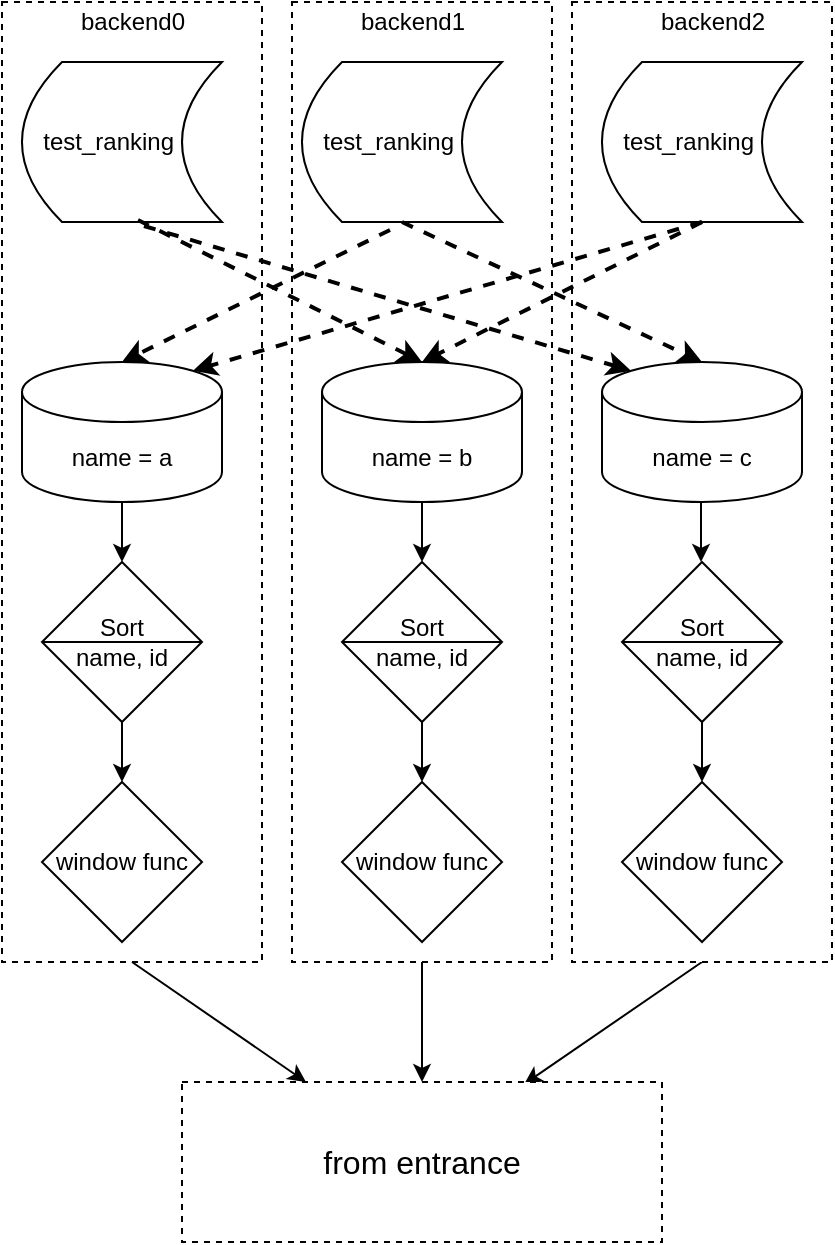 <mxfile version="15.3.0" type="github">
  <diagram id="C5RBs43oDa-KdzZeNtuy" name="Page-1">
    <mxGraphModel dx="2066" dy="1097" grid="1" gridSize="10" guides="1" tooltips="1" connect="1" arrows="1" fold="1" page="1" pageScale="1" pageWidth="827" pageHeight="1169" math="0" shadow="0">
      <root>
        <mxCell id="WIyWlLk6GJQsqaUBKTNV-0" />
        <mxCell id="WIyWlLk6GJQsqaUBKTNV-1" parent="WIyWlLk6GJQsqaUBKTNV-0" />
        <mxCell id="_P4ZbYmgP_hX-oHSwhvf-42" style="edgeStyle=none;rounded=0;orthogonalLoop=1;jettySize=auto;html=1;exitX=0.5;exitY=1;exitDx=0;exitDy=0;entryX=0.713;entryY=0.013;entryDx=0;entryDy=0;entryPerimeter=0;startArrow=none;startFill=0;endArrow=classic;endFill=1;" edge="1" parent="WIyWlLk6GJQsqaUBKTNV-1" source="_P4ZbYmgP_hX-oHSwhvf-14" target="_P4ZbYmgP_hX-oHSwhvf-35">
          <mxGeometry relative="1" as="geometry" />
        </mxCell>
        <mxCell id="_P4ZbYmgP_hX-oHSwhvf-14" value="" style="rounded=0;whiteSpace=wrap;html=1;dashed=1;" vertex="1" parent="WIyWlLk6GJQsqaUBKTNV-1">
          <mxGeometry x="455" y="150" width="130" height="480" as="geometry" />
        </mxCell>
        <mxCell id="_P4ZbYmgP_hX-oHSwhvf-39" style="edgeStyle=none;rounded=0;orthogonalLoop=1;jettySize=auto;html=1;exitX=0.5;exitY=1;exitDx=0;exitDy=0;entryX=0.5;entryY=0;entryDx=0;entryDy=0;startArrow=none;startFill=0;endArrow=classic;endFill=1;" edge="1" parent="WIyWlLk6GJQsqaUBKTNV-1" source="_P4ZbYmgP_hX-oHSwhvf-13" target="_P4ZbYmgP_hX-oHSwhvf-35">
          <mxGeometry relative="1" as="geometry" />
        </mxCell>
        <mxCell id="_P4ZbYmgP_hX-oHSwhvf-13" value="" style="rounded=0;whiteSpace=wrap;html=1;strokeColor=default;dashed=1;" vertex="1" parent="WIyWlLk6GJQsqaUBKTNV-1">
          <mxGeometry x="315" y="150" width="130" height="480" as="geometry" />
        </mxCell>
        <mxCell id="_P4ZbYmgP_hX-oHSwhvf-37" style="edgeStyle=none;rounded=0;orthogonalLoop=1;jettySize=auto;html=1;exitX=0.5;exitY=1;exitDx=0;exitDy=0;startArrow=none;startFill=0;endArrow=classic;endFill=1;" edge="1" parent="WIyWlLk6GJQsqaUBKTNV-1" source="_P4ZbYmgP_hX-oHSwhvf-12" target="_P4ZbYmgP_hX-oHSwhvf-35">
          <mxGeometry relative="1" as="geometry" />
        </mxCell>
        <mxCell id="_P4ZbYmgP_hX-oHSwhvf-12" value="" style="rounded=0;whiteSpace=wrap;html=1;dashed=1;" vertex="1" parent="WIyWlLk6GJQsqaUBKTNV-1">
          <mxGeometry x="170" y="150" width="130" height="480" as="geometry" />
        </mxCell>
        <mxCell id="_P4ZbYmgP_hX-oHSwhvf-0" value="test_ranking&amp;nbsp; &amp;nbsp;&amp;nbsp;" style="shape=dataStorage;whiteSpace=wrap;html=1;fixedSize=1;" vertex="1" parent="WIyWlLk6GJQsqaUBKTNV-1">
          <mxGeometry x="180" y="180" width="100" height="80" as="geometry" />
        </mxCell>
        <mxCell id="_P4ZbYmgP_hX-oHSwhvf-1" value="&lt;span&gt;test_ranking&amp;nbsp; &amp;nbsp;&amp;nbsp;&lt;/span&gt;" style="shape=dataStorage;whiteSpace=wrap;html=1;fixedSize=1;" vertex="1" parent="WIyWlLk6GJQsqaUBKTNV-1">
          <mxGeometry x="320" y="180" width="100" height="80" as="geometry" />
        </mxCell>
        <mxCell id="_P4ZbYmgP_hX-oHSwhvf-2" value="&lt;span&gt;test_ranking&amp;nbsp; &amp;nbsp;&amp;nbsp;&lt;/span&gt;" style="shape=dataStorage;whiteSpace=wrap;html=1;fixedSize=1;" vertex="1" parent="WIyWlLk6GJQsqaUBKTNV-1">
          <mxGeometry x="470" y="180" width="100" height="80" as="geometry" />
        </mxCell>
        <mxCell id="_P4ZbYmgP_hX-oHSwhvf-21" style="edgeStyle=none;rounded=0;orthogonalLoop=1;jettySize=auto;html=1;exitX=0.5;exitY=1;exitDx=0;exitDy=0;exitPerimeter=0;startArrow=none;startFill=0;endArrow=classic;endFill=1;" edge="1" parent="WIyWlLk6GJQsqaUBKTNV-1" source="_P4ZbYmgP_hX-oHSwhvf-3" target="_P4ZbYmgP_hX-oHSwhvf-15">
          <mxGeometry relative="1" as="geometry" />
        </mxCell>
        <mxCell id="_P4ZbYmgP_hX-oHSwhvf-3" value="name = a" style="shape=cylinder3;whiteSpace=wrap;html=1;boundedLbl=1;backgroundOutline=1;size=15;" vertex="1" parent="WIyWlLk6GJQsqaUBKTNV-1">
          <mxGeometry x="180" y="330" width="100" height="70" as="geometry" />
        </mxCell>
        <mxCell id="_P4ZbYmgP_hX-oHSwhvf-4" value="name = b" style="shape=cylinder3;whiteSpace=wrap;html=1;boundedLbl=1;backgroundOutline=1;size=15;" vertex="1" parent="WIyWlLk6GJQsqaUBKTNV-1">
          <mxGeometry x="330" y="330" width="100" height="70" as="geometry" />
        </mxCell>
        <mxCell id="_P4ZbYmgP_hX-oHSwhvf-5" value="name = c" style="shape=cylinder3;whiteSpace=wrap;html=1;boundedLbl=1;backgroundOutline=1;size=15;" vertex="1" parent="WIyWlLk6GJQsqaUBKTNV-1">
          <mxGeometry x="470" y="330" width="100" height="70" as="geometry" />
        </mxCell>
        <mxCell id="_P4ZbYmgP_hX-oHSwhvf-6" value="" style="endArrow=classic;html=1;strokeWidth=2;exitX=0.44;exitY=1.05;exitDx=0;exitDy=0;exitPerimeter=0;dashed=1;startArrow=none;startFill=0;endFill=1;entryX=0.5;entryY=0;entryDx=0;entryDy=0;entryPerimeter=0;" edge="1" parent="WIyWlLk6GJQsqaUBKTNV-1" source="_P4ZbYmgP_hX-oHSwhvf-1" target="_P4ZbYmgP_hX-oHSwhvf-3">
          <mxGeometry width="50" height="50" relative="1" as="geometry">
            <mxPoint x="390" y="580" as="sourcePoint" />
            <mxPoint x="260" y="330" as="targetPoint" />
          </mxGeometry>
        </mxCell>
        <mxCell id="_P4ZbYmgP_hX-oHSwhvf-7" value="" style="endArrow=classic;html=1;strokeWidth=2;exitX=0.5;exitY=1;exitDx=0;exitDy=0;dashed=1;startArrow=none;startFill=0;endFill=1;entryX=0.855;entryY=0;entryDx=0;entryDy=4.35;entryPerimeter=0;" edge="1" parent="WIyWlLk6GJQsqaUBKTNV-1" source="_P4ZbYmgP_hX-oHSwhvf-2" target="_P4ZbYmgP_hX-oHSwhvf-3">
          <mxGeometry width="50" height="50" relative="1" as="geometry">
            <mxPoint x="374" y="264" as="sourcePoint" />
            <mxPoint x="273.168" y="340" as="targetPoint" />
          </mxGeometry>
        </mxCell>
        <mxCell id="_P4ZbYmgP_hX-oHSwhvf-8" value="" style="endArrow=classic;html=1;strokeWidth=2;exitX=0.5;exitY=1;exitDx=0;exitDy=0;dashed=1;startArrow=none;startFill=0;endFill=1;" edge="1" parent="WIyWlLk6GJQsqaUBKTNV-1" source="_P4ZbYmgP_hX-oHSwhvf-1">
          <mxGeometry width="50" height="50" relative="1" as="geometry">
            <mxPoint x="384" y="274" as="sourcePoint" />
            <mxPoint x="520" y="330" as="targetPoint" />
          </mxGeometry>
        </mxCell>
        <mxCell id="_P4ZbYmgP_hX-oHSwhvf-9" value="" style="endArrow=classic;html=1;strokeWidth=2;dashed=1;startArrow=none;startFill=0;endFill=1;entryX=0.5;entryY=0;entryDx=0;entryDy=0;entryPerimeter=0;" edge="1" parent="WIyWlLk6GJQsqaUBKTNV-1" target="_P4ZbYmgP_hX-oHSwhvf-4">
          <mxGeometry width="50" height="50" relative="1" as="geometry">
            <mxPoint x="520" y="260" as="sourcePoint" />
            <mxPoint x="293.168" y="360" as="targetPoint" />
          </mxGeometry>
        </mxCell>
        <mxCell id="_P4ZbYmgP_hX-oHSwhvf-10" value="" style="endArrow=classic;html=1;strokeWidth=2;exitX=0.61;exitY=1.025;exitDx=0;exitDy=0;exitPerimeter=0;dashed=1;startArrow=none;startFill=0;endFill=1;entryX=0.145;entryY=0;entryDx=0;entryDy=4.35;entryPerimeter=0;" edge="1" parent="WIyWlLk6GJQsqaUBKTNV-1" source="_P4ZbYmgP_hX-oHSwhvf-0" target="_P4ZbYmgP_hX-oHSwhvf-5">
          <mxGeometry width="50" height="50" relative="1" as="geometry">
            <mxPoint x="404" y="294" as="sourcePoint" />
            <mxPoint x="303.168" y="370" as="targetPoint" />
          </mxGeometry>
        </mxCell>
        <mxCell id="_P4ZbYmgP_hX-oHSwhvf-11" value="" style="endArrow=classic;html=1;strokeWidth=2;dashed=1;startArrow=none;startFill=0;endFill=1;exitX=0.58;exitY=0.988;exitDx=0;exitDy=0;exitPerimeter=0;" edge="1" parent="WIyWlLk6GJQsqaUBKTNV-1" source="_P4ZbYmgP_hX-oHSwhvf-0">
          <mxGeometry width="50" height="50" relative="1" as="geometry">
            <mxPoint x="240" y="250" as="sourcePoint" />
            <mxPoint x="380" y="330" as="targetPoint" />
          </mxGeometry>
        </mxCell>
        <mxCell id="_P4ZbYmgP_hX-oHSwhvf-15" value="Sort&lt;br&gt;name, id" style="shape=sortShape;perimeter=rhombusPerimeter;whiteSpace=wrap;html=1;" vertex="1" parent="WIyWlLk6GJQsqaUBKTNV-1">
          <mxGeometry x="190" y="430" width="80" height="80" as="geometry" />
        </mxCell>
        <mxCell id="_P4ZbYmgP_hX-oHSwhvf-18" value="Sort&lt;br&gt;name, id" style="shape=sortShape;perimeter=rhombusPerimeter;whiteSpace=wrap;html=1;" vertex="1" parent="WIyWlLk6GJQsqaUBKTNV-1">
          <mxGeometry x="340" y="430" width="80" height="80" as="geometry" />
        </mxCell>
        <mxCell id="_P4ZbYmgP_hX-oHSwhvf-19" value="Sort&lt;br&gt;name, id" style="shape=sortShape;perimeter=rhombusPerimeter;whiteSpace=wrap;html=1;" vertex="1" parent="WIyWlLk6GJQsqaUBKTNV-1">
          <mxGeometry x="480" y="430" width="80" height="80" as="geometry" />
        </mxCell>
        <mxCell id="_P4ZbYmgP_hX-oHSwhvf-22" style="edgeStyle=none;rounded=0;orthogonalLoop=1;jettySize=auto;html=1;exitX=0.5;exitY=1;exitDx=0;exitDy=0;exitPerimeter=0;startArrow=none;startFill=0;endArrow=classic;endFill=1;entryX=0.5;entryY=0;entryDx=0;entryDy=0;" edge="1" parent="WIyWlLk6GJQsqaUBKTNV-1" source="_P4ZbYmgP_hX-oHSwhvf-4" target="_P4ZbYmgP_hX-oHSwhvf-18">
          <mxGeometry relative="1" as="geometry">
            <mxPoint x="240" y="410" as="sourcePoint" />
            <mxPoint x="240" y="440" as="targetPoint" />
          </mxGeometry>
        </mxCell>
        <mxCell id="_P4ZbYmgP_hX-oHSwhvf-23" style="edgeStyle=none;rounded=0;orthogonalLoop=1;jettySize=auto;html=1;exitX=0.5;exitY=1;exitDx=0;exitDy=0;exitPerimeter=0;startArrow=none;startFill=0;endArrow=classic;endFill=1;" edge="1" parent="WIyWlLk6GJQsqaUBKTNV-1">
          <mxGeometry relative="1" as="geometry">
            <mxPoint x="519.5" y="400" as="sourcePoint" />
            <mxPoint x="519.5" y="430" as="targetPoint" />
          </mxGeometry>
        </mxCell>
        <mxCell id="_P4ZbYmgP_hX-oHSwhvf-25" value="window func" style="rhombus;whiteSpace=wrap;html=1;" vertex="1" parent="WIyWlLk6GJQsqaUBKTNV-1">
          <mxGeometry x="190" y="540" width="80" height="80" as="geometry" />
        </mxCell>
        <mxCell id="_P4ZbYmgP_hX-oHSwhvf-26" value="window func" style="rhombus;whiteSpace=wrap;html=1;" vertex="1" parent="WIyWlLk6GJQsqaUBKTNV-1">
          <mxGeometry x="340" y="540" width="80" height="80" as="geometry" />
        </mxCell>
        <mxCell id="_P4ZbYmgP_hX-oHSwhvf-27" value="window func" style="rhombus;whiteSpace=wrap;html=1;" vertex="1" parent="WIyWlLk6GJQsqaUBKTNV-1">
          <mxGeometry x="480" y="540" width="80" height="80" as="geometry" />
        </mxCell>
        <mxCell id="_P4ZbYmgP_hX-oHSwhvf-32" value="" style="endArrow=classic;html=1;exitX=0.5;exitY=1;exitDx=0;exitDy=0;" edge="1" parent="WIyWlLk6GJQsqaUBKTNV-1" source="_P4ZbYmgP_hX-oHSwhvf-15" target="_P4ZbYmgP_hX-oHSwhvf-25">
          <mxGeometry width="50" height="50" relative="1" as="geometry">
            <mxPoint x="390" y="580" as="sourcePoint" />
            <mxPoint x="440" y="530" as="targetPoint" />
          </mxGeometry>
        </mxCell>
        <mxCell id="_P4ZbYmgP_hX-oHSwhvf-33" value="" style="endArrow=classic;html=1;exitX=0.5;exitY=1;exitDx=0;exitDy=0;" edge="1" parent="WIyWlLk6GJQsqaUBKTNV-1" source="_P4ZbYmgP_hX-oHSwhvf-18">
          <mxGeometry width="50" height="50" relative="1" as="geometry">
            <mxPoint x="240" y="520" as="sourcePoint" />
            <mxPoint x="380" y="540" as="targetPoint" />
          </mxGeometry>
        </mxCell>
        <mxCell id="_P4ZbYmgP_hX-oHSwhvf-34" value="" style="endArrow=classic;html=1;exitX=0.5;exitY=1;exitDx=0;exitDy=0;entryX=0.5;entryY=0;entryDx=0;entryDy=0;" edge="1" parent="WIyWlLk6GJQsqaUBKTNV-1" source="_P4ZbYmgP_hX-oHSwhvf-19" target="_P4ZbYmgP_hX-oHSwhvf-27">
          <mxGeometry width="50" height="50" relative="1" as="geometry">
            <mxPoint x="250" y="530" as="sourcePoint" />
            <mxPoint x="250" y="550" as="targetPoint" />
          </mxGeometry>
        </mxCell>
        <mxCell id="_P4ZbYmgP_hX-oHSwhvf-35" value="&lt;font style=&quot;font-size: 16px&quot;&gt;from entrance&lt;/font&gt;" style="rounded=0;whiteSpace=wrap;html=1;dashed=1;" vertex="1" parent="WIyWlLk6GJQsqaUBKTNV-1">
          <mxGeometry x="260" y="690" width="240" height="80" as="geometry" />
        </mxCell>
        <mxCell id="_P4ZbYmgP_hX-oHSwhvf-44" value="backend0" style="text;html=1;align=center;verticalAlign=middle;resizable=0;points=[];autosize=1;strokeColor=none;fillColor=none;" vertex="1" parent="WIyWlLk6GJQsqaUBKTNV-1">
          <mxGeometry x="200" y="150" width="70" height="20" as="geometry" />
        </mxCell>
        <mxCell id="_P4ZbYmgP_hX-oHSwhvf-45" value="backend1" style="text;html=1;align=center;verticalAlign=middle;resizable=0;points=[];autosize=1;strokeColor=none;fillColor=none;" vertex="1" parent="WIyWlLk6GJQsqaUBKTNV-1">
          <mxGeometry x="340" y="150" width="70" height="20" as="geometry" />
        </mxCell>
        <mxCell id="_P4ZbYmgP_hX-oHSwhvf-46" value="backend2" style="text;html=1;align=center;verticalAlign=middle;resizable=0;points=[];autosize=1;strokeColor=none;fillColor=none;" vertex="1" parent="WIyWlLk6GJQsqaUBKTNV-1">
          <mxGeometry x="490" y="150" width="70" height="20" as="geometry" />
        </mxCell>
      </root>
    </mxGraphModel>
  </diagram>
</mxfile>
